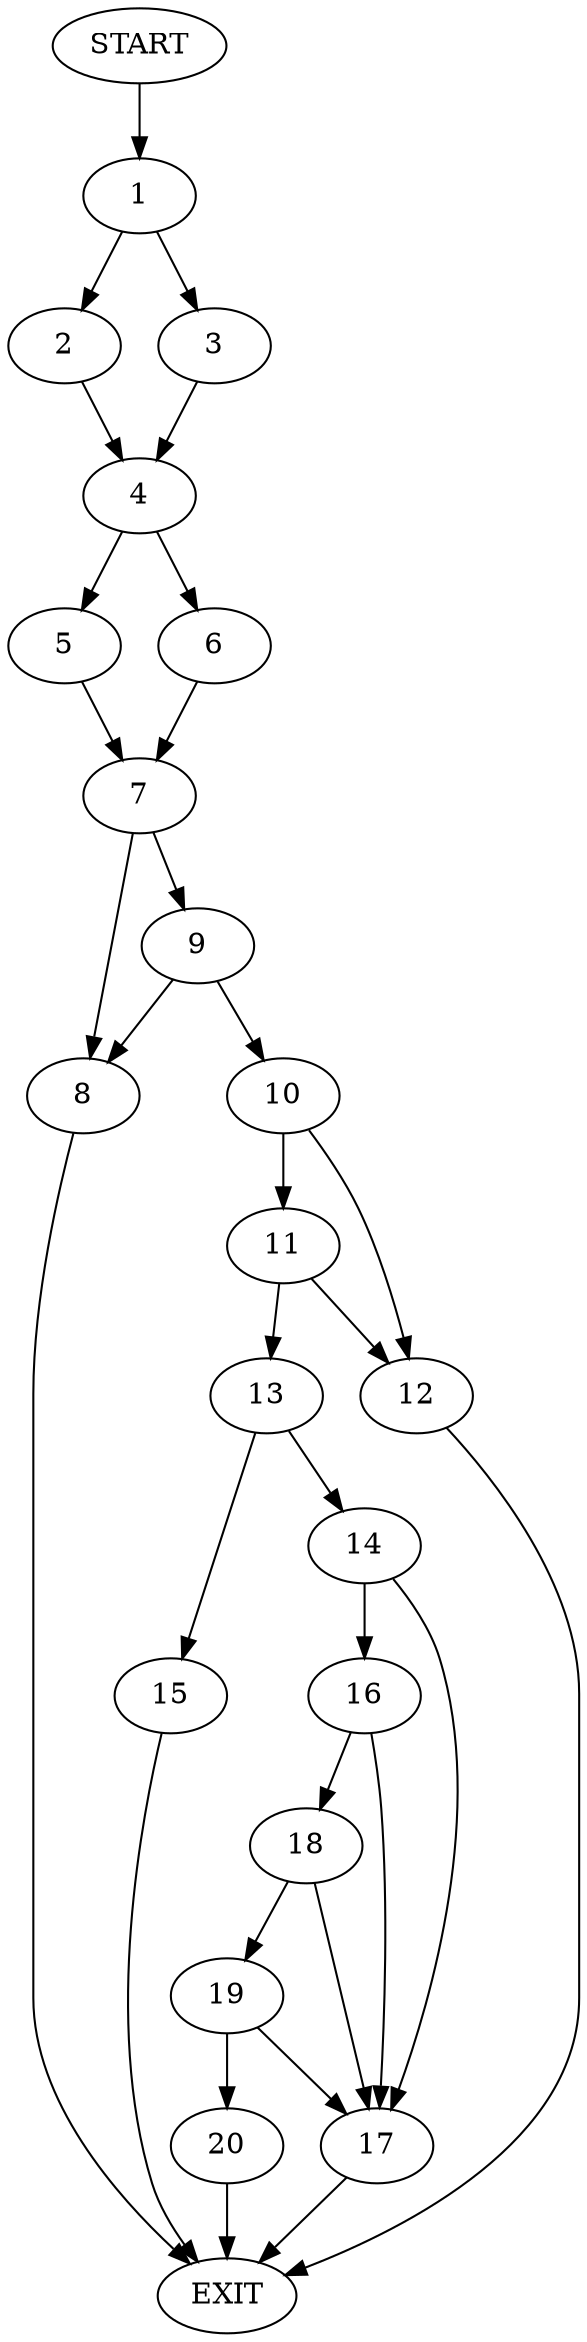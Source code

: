 digraph {
0 [label="START"]
21 [label="EXIT"]
0 -> 1
1 -> 2
1 -> 3
2 -> 4
3 -> 4
4 -> 5
4 -> 6
6 -> 7
5 -> 7
7 -> 8
7 -> 9
8 -> 21
9 -> 10
9 -> 8
10 -> 11
10 -> 12
11 -> 12
11 -> 13
12 -> 21
13 -> 14
13 -> 15
15 -> 21
14 -> 16
14 -> 17
16 -> 17
16 -> 18
17 -> 21
18 -> 17
18 -> 19
19 -> 17
19 -> 20
20 -> 21
}

